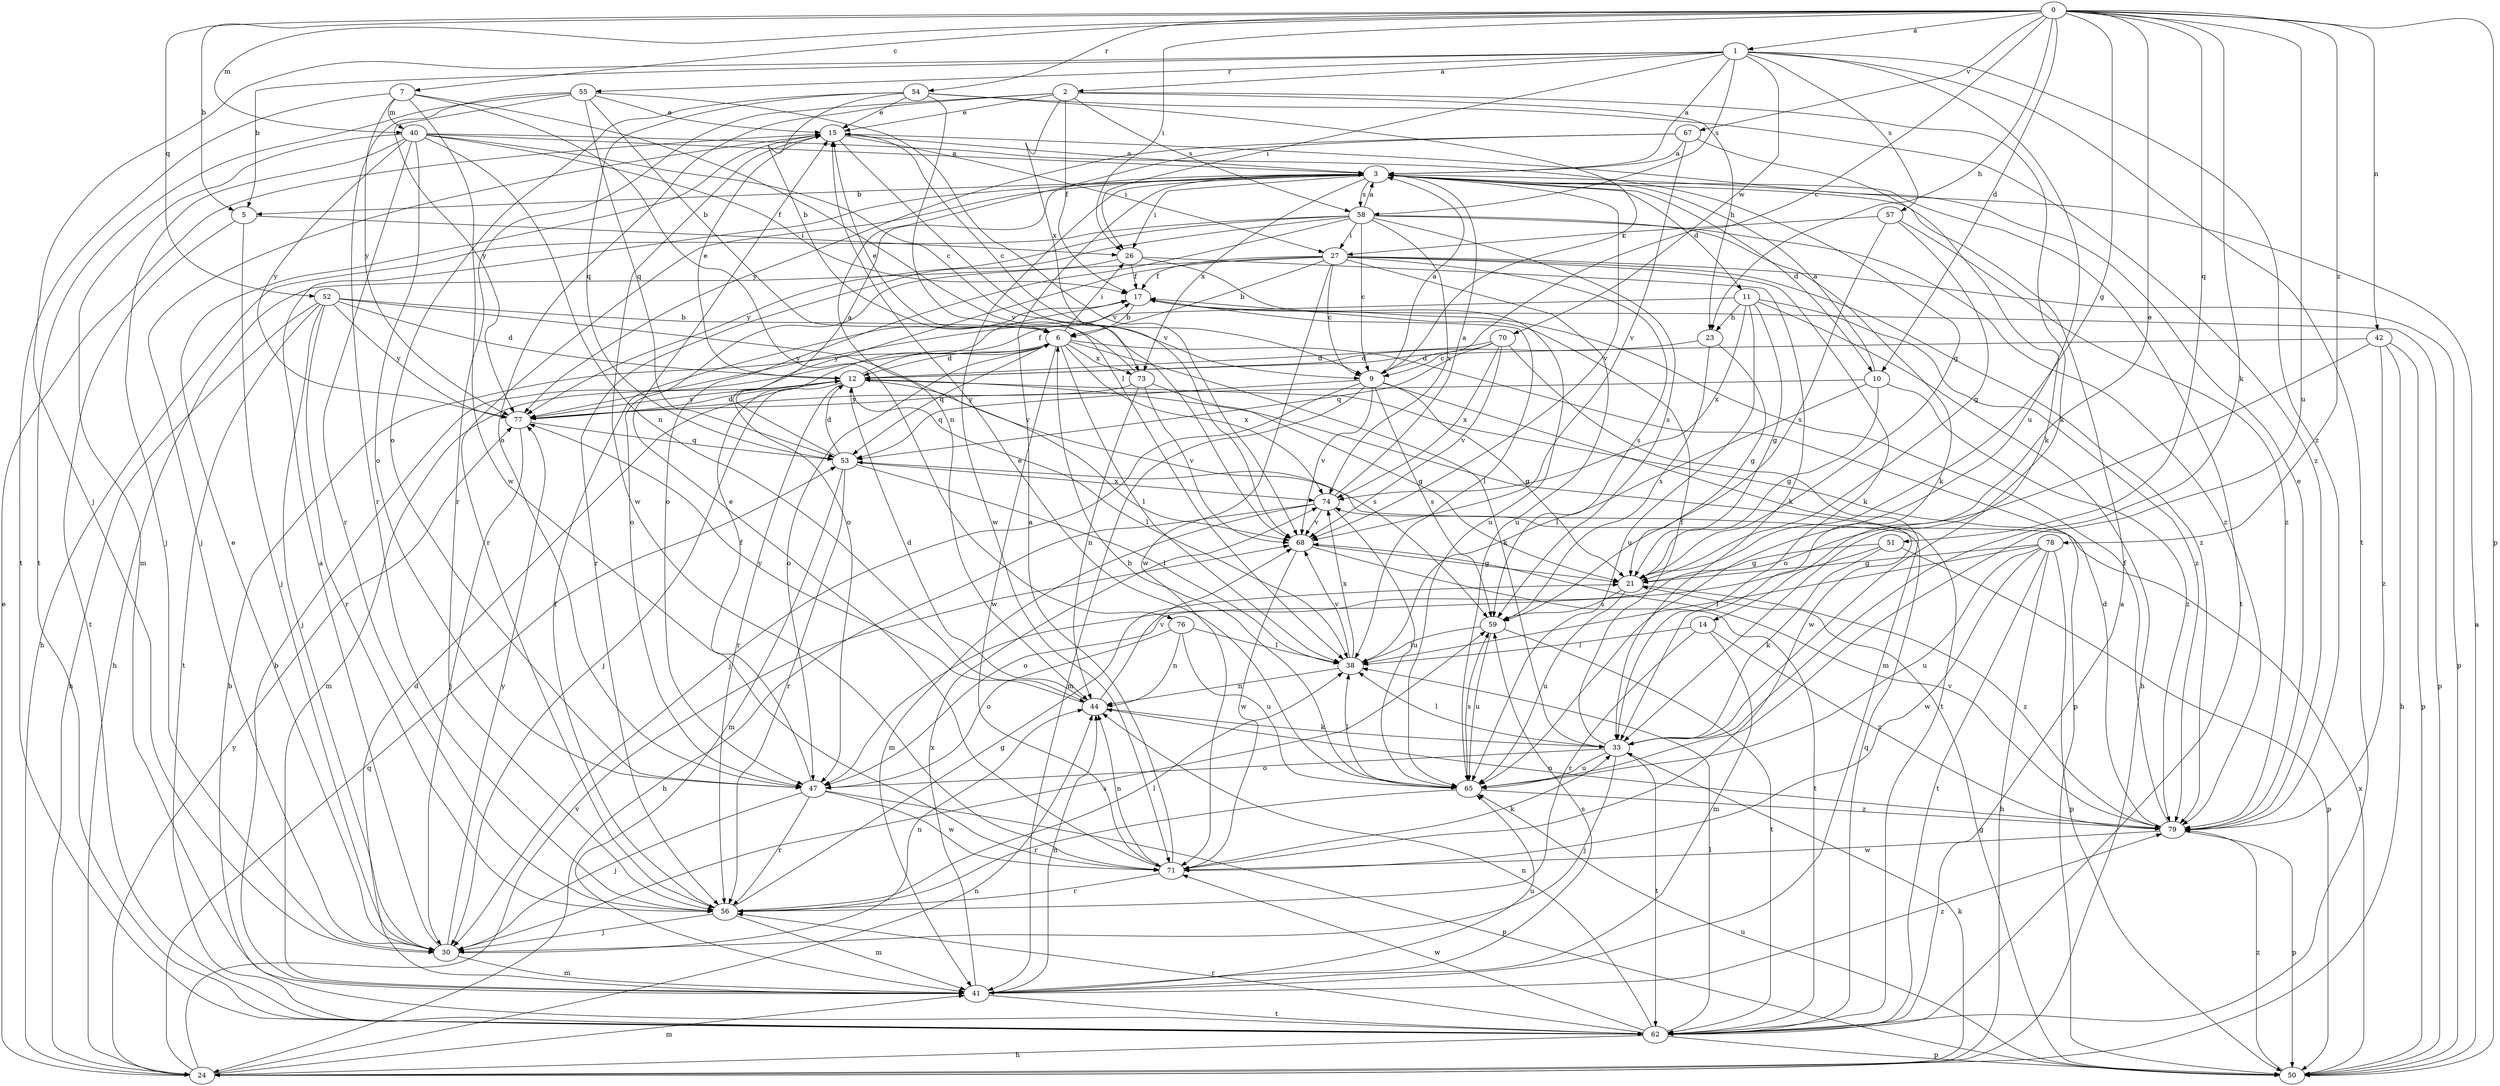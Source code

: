 strict digraph  {
0;
1;
2;
3;
5;
6;
7;
9;
10;
11;
12;
14;
15;
17;
21;
23;
24;
26;
27;
30;
33;
38;
40;
41;
42;
44;
47;
50;
51;
52;
53;
54;
55;
56;
57;
58;
59;
62;
65;
67;
68;
70;
71;
73;
74;
76;
77;
78;
79;
0 -> 1  [label=a];
0 -> 5  [label=b];
0 -> 7  [label=c];
0 -> 9  [label=c];
0 -> 10  [label=d];
0 -> 14  [label=e];
0 -> 21  [label=g];
0 -> 23  [label=h];
0 -> 26  [label=i];
0 -> 33  [label=k];
0 -> 40  [label=m];
0 -> 42  [label=n];
0 -> 50  [label=p];
0 -> 51  [label=q];
0 -> 52  [label=q];
0 -> 54  [label=r];
0 -> 65  [label=u];
0 -> 67  [label=v];
0 -> 78  [label=z];
1 -> 2  [label=a];
1 -> 3  [label=a];
1 -> 5  [label=b];
1 -> 26  [label=i];
1 -> 30  [label=j];
1 -> 55  [label=r];
1 -> 57  [label=s];
1 -> 58  [label=s];
1 -> 62  [label=t];
1 -> 65  [label=u];
1 -> 70  [label=w];
1 -> 79  [label=z];
2 -> 15  [label=e];
2 -> 17  [label=f];
2 -> 23  [label=h];
2 -> 33  [label=k];
2 -> 47  [label=o];
2 -> 56  [label=r];
2 -> 58  [label=s];
2 -> 73  [label=x];
3 -> 5  [label=b];
3 -> 10  [label=d];
3 -> 11  [label=d];
3 -> 26  [label=i];
3 -> 56  [label=r];
3 -> 58  [label=s];
3 -> 62  [label=t];
3 -> 68  [label=v];
3 -> 71  [label=w];
3 -> 73  [label=x];
5 -> 26  [label=i];
5 -> 30  [label=j];
5 -> 62  [label=t];
6 -> 12  [label=d];
6 -> 26  [label=i];
6 -> 33  [label=k];
6 -> 38  [label=l];
6 -> 47  [label=o];
6 -> 50  [label=p];
6 -> 53  [label=q];
6 -> 71  [label=w];
6 -> 73  [label=x];
6 -> 74  [label=x];
7 -> 40  [label=m];
7 -> 62  [label=t];
7 -> 68  [label=v];
7 -> 71  [label=w];
7 -> 76  [label=y];
7 -> 77  [label=y];
9 -> 3  [label=a];
9 -> 21  [label=g];
9 -> 30  [label=j];
9 -> 41  [label=m];
9 -> 53  [label=q];
9 -> 59  [label=s];
9 -> 68  [label=v];
9 -> 71  [label=w];
10 -> 3  [label=a];
10 -> 21  [label=g];
10 -> 38  [label=l];
10 -> 77  [label=y];
10 -> 79  [label=z];
11 -> 21  [label=g];
11 -> 23  [label=h];
11 -> 24  [label=h];
11 -> 65  [label=u];
11 -> 74  [label=x];
11 -> 77  [label=y];
11 -> 79  [label=z];
12 -> 15  [label=e];
12 -> 17  [label=f];
12 -> 30  [label=j];
12 -> 38  [label=l];
12 -> 41  [label=m];
12 -> 56  [label=r];
12 -> 59  [label=s];
12 -> 62  [label=t];
12 -> 77  [label=y];
14 -> 38  [label=l];
14 -> 41  [label=m];
14 -> 56  [label=r];
14 -> 79  [label=z];
15 -> 3  [label=a];
15 -> 9  [label=c];
15 -> 27  [label=i];
15 -> 30  [label=j];
15 -> 68  [label=v];
15 -> 71  [label=w];
17 -> 6  [label=b];
17 -> 38  [label=l];
17 -> 50  [label=p];
21 -> 59  [label=s];
21 -> 65  [label=u];
21 -> 79  [label=z];
23 -> 12  [label=d];
23 -> 21  [label=g];
23 -> 59  [label=s];
24 -> 15  [label=e];
24 -> 33  [label=k];
24 -> 41  [label=m];
24 -> 44  [label=n];
24 -> 53  [label=q];
24 -> 68  [label=v];
24 -> 77  [label=y];
26 -> 17  [label=f];
26 -> 33  [label=k];
26 -> 47  [label=o];
26 -> 65  [label=u];
27 -> 6  [label=b];
27 -> 9  [label=c];
27 -> 17  [label=f];
27 -> 24  [label=h];
27 -> 33  [label=k];
27 -> 47  [label=o];
27 -> 50  [label=p];
27 -> 59  [label=s];
27 -> 65  [label=u];
27 -> 71  [label=w];
27 -> 79  [label=z];
30 -> 3  [label=a];
30 -> 15  [label=e];
30 -> 41  [label=m];
30 -> 44  [label=n];
30 -> 59  [label=s];
30 -> 77  [label=y];
33 -> 17  [label=f];
33 -> 30  [label=j];
33 -> 38  [label=l];
33 -> 47  [label=o];
33 -> 62  [label=t];
33 -> 65  [label=u];
38 -> 44  [label=n];
38 -> 68  [label=v];
38 -> 74  [label=x];
40 -> 3  [label=a];
40 -> 9  [label=c];
40 -> 17  [label=f];
40 -> 21  [label=g];
40 -> 30  [label=j];
40 -> 41  [label=m];
40 -> 44  [label=n];
40 -> 47  [label=o];
40 -> 56  [label=r];
40 -> 77  [label=y];
41 -> 6  [label=b];
41 -> 12  [label=d];
41 -> 44  [label=n];
41 -> 59  [label=s];
41 -> 62  [label=t];
41 -> 65  [label=u];
41 -> 74  [label=x];
41 -> 79  [label=z];
42 -> 12  [label=d];
42 -> 24  [label=h];
42 -> 47  [label=o];
42 -> 50  [label=p];
42 -> 79  [label=z];
44 -> 12  [label=d];
44 -> 33  [label=k];
44 -> 68  [label=v];
44 -> 77  [label=y];
47 -> 17  [label=f];
47 -> 30  [label=j];
47 -> 50  [label=p];
47 -> 56  [label=r];
47 -> 71  [label=w];
50 -> 3  [label=a];
50 -> 21  [label=g];
50 -> 65  [label=u];
50 -> 74  [label=x];
50 -> 79  [label=z];
51 -> 21  [label=g];
51 -> 33  [label=k];
51 -> 47  [label=o];
51 -> 50  [label=p];
52 -> 6  [label=b];
52 -> 12  [label=d];
52 -> 24  [label=h];
52 -> 30  [label=j];
52 -> 56  [label=r];
52 -> 62  [label=t];
52 -> 68  [label=v];
52 -> 77  [label=y];
53 -> 3  [label=a];
53 -> 12  [label=d];
53 -> 38  [label=l];
53 -> 41  [label=m];
53 -> 56  [label=r];
53 -> 74  [label=x];
54 -> 6  [label=b];
54 -> 9  [label=c];
54 -> 15  [label=e];
54 -> 38  [label=l];
54 -> 47  [label=o];
54 -> 53  [label=q];
54 -> 79  [label=z];
55 -> 6  [label=b];
55 -> 15  [label=e];
55 -> 53  [label=q];
55 -> 56  [label=r];
55 -> 62  [label=t];
55 -> 68  [label=v];
55 -> 77  [label=y];
56 -> 17  [label=f];
56 -> 21  [label=g];
56 -> 30  [label=j];
56 -> 38  [label=l];
56 -> 41  [label=m];
57 -> 21  [label=g];
57 -> 27  [label=i];
57 -> 59  [label=s];
57 -> 79  [label=z];
58 -> 3  [label=a];
58 -> 9  [label=c];
58 -> 24  [label=h];
58 -> 27  [label=i];
58 -> 33  [label=k];
58 -> 47  [label=o];
58 -> 56  [label=r];
58 -> 59  [label=s];
58 -> 74  [label=x];
58 -> 77  [label=y];
58 -> 79  [label=z];
59 -> 38  [label=l];
59 -> 62  [label=t];
59 -> 65  [label=u];
62 -> 3  [label=a];
62 -> 6  [label=b];
62 -> 24  [label=h];
62 -> 38  [label=l];
62 -> 44  [label=n];
62 -> 50  [label=p];
62 -> 53  [label=q];
62 -> 56  [label=r];
62 -> 71  [label=w];
65 -> 6  [label=b];
65 -> 15  [label=e];
65 -> 38  [label=l];
65 -> 56  [label=r];
65 -> 59  [label=s];
65 -> 79  [label=z];
67 -> 3  [label=a];
67 -> 33  [label=k];
67 -> 44  [label=n];
67 -> 68  [label=v];
67 -> 77  [label=y];
68 -> 21  [label=g];
68 -> 62  [label=t];
68 -> 71  [label=w];
70 -> 9  [label=c];
70 -> 12  [label=d];
70 -> 41  [label=m];
70 -> 53  [label=q];
70 -> 68  [label=v];
70 -> 74  [label=x];
71 -> 3  [label=a];
71 -> 15  [label=e];
71 -> 33  [label=k];
71 -> 44  [label=n];
71 -> 56  [label=r];
73 -> 15  [label=e];
73 -> 21  [label=g];
73 -> 44  [label=n];
73 -> 68  [label=v];
73 -> 77  [label=y];
74 -> 3  [label=a];
74 -> 24  [label=h];
74 -> 41  [label=m];
74 -> 65  [label=u];
74 -> 68  [label=v];
76 -> 38  [label=l];
76 -> 44  [label=n];
76 -> 47  [label=o];
76 -> 65  [label=u];
77 -> 12  [label=d];
77 -> 30  [label=j];
77 -> 53  [label=q];
78 -> 21  [label=g];
78 -> 24  [label=h];
78 -> 38  [label=l];
78 -> 50  [label=p];
78 -> 62  [label=t];
78 -> 65  [label=u];
78 -> 71  [label=w];
79 -> 12  [label=d];
79 -> 15  [label=e];
79 -> 17  [label=f];
79 -> 44  [label=n];
79 -> 50  [label=p];
79 -> 68  [label=v];
79 -> 71  [label=w];
}
